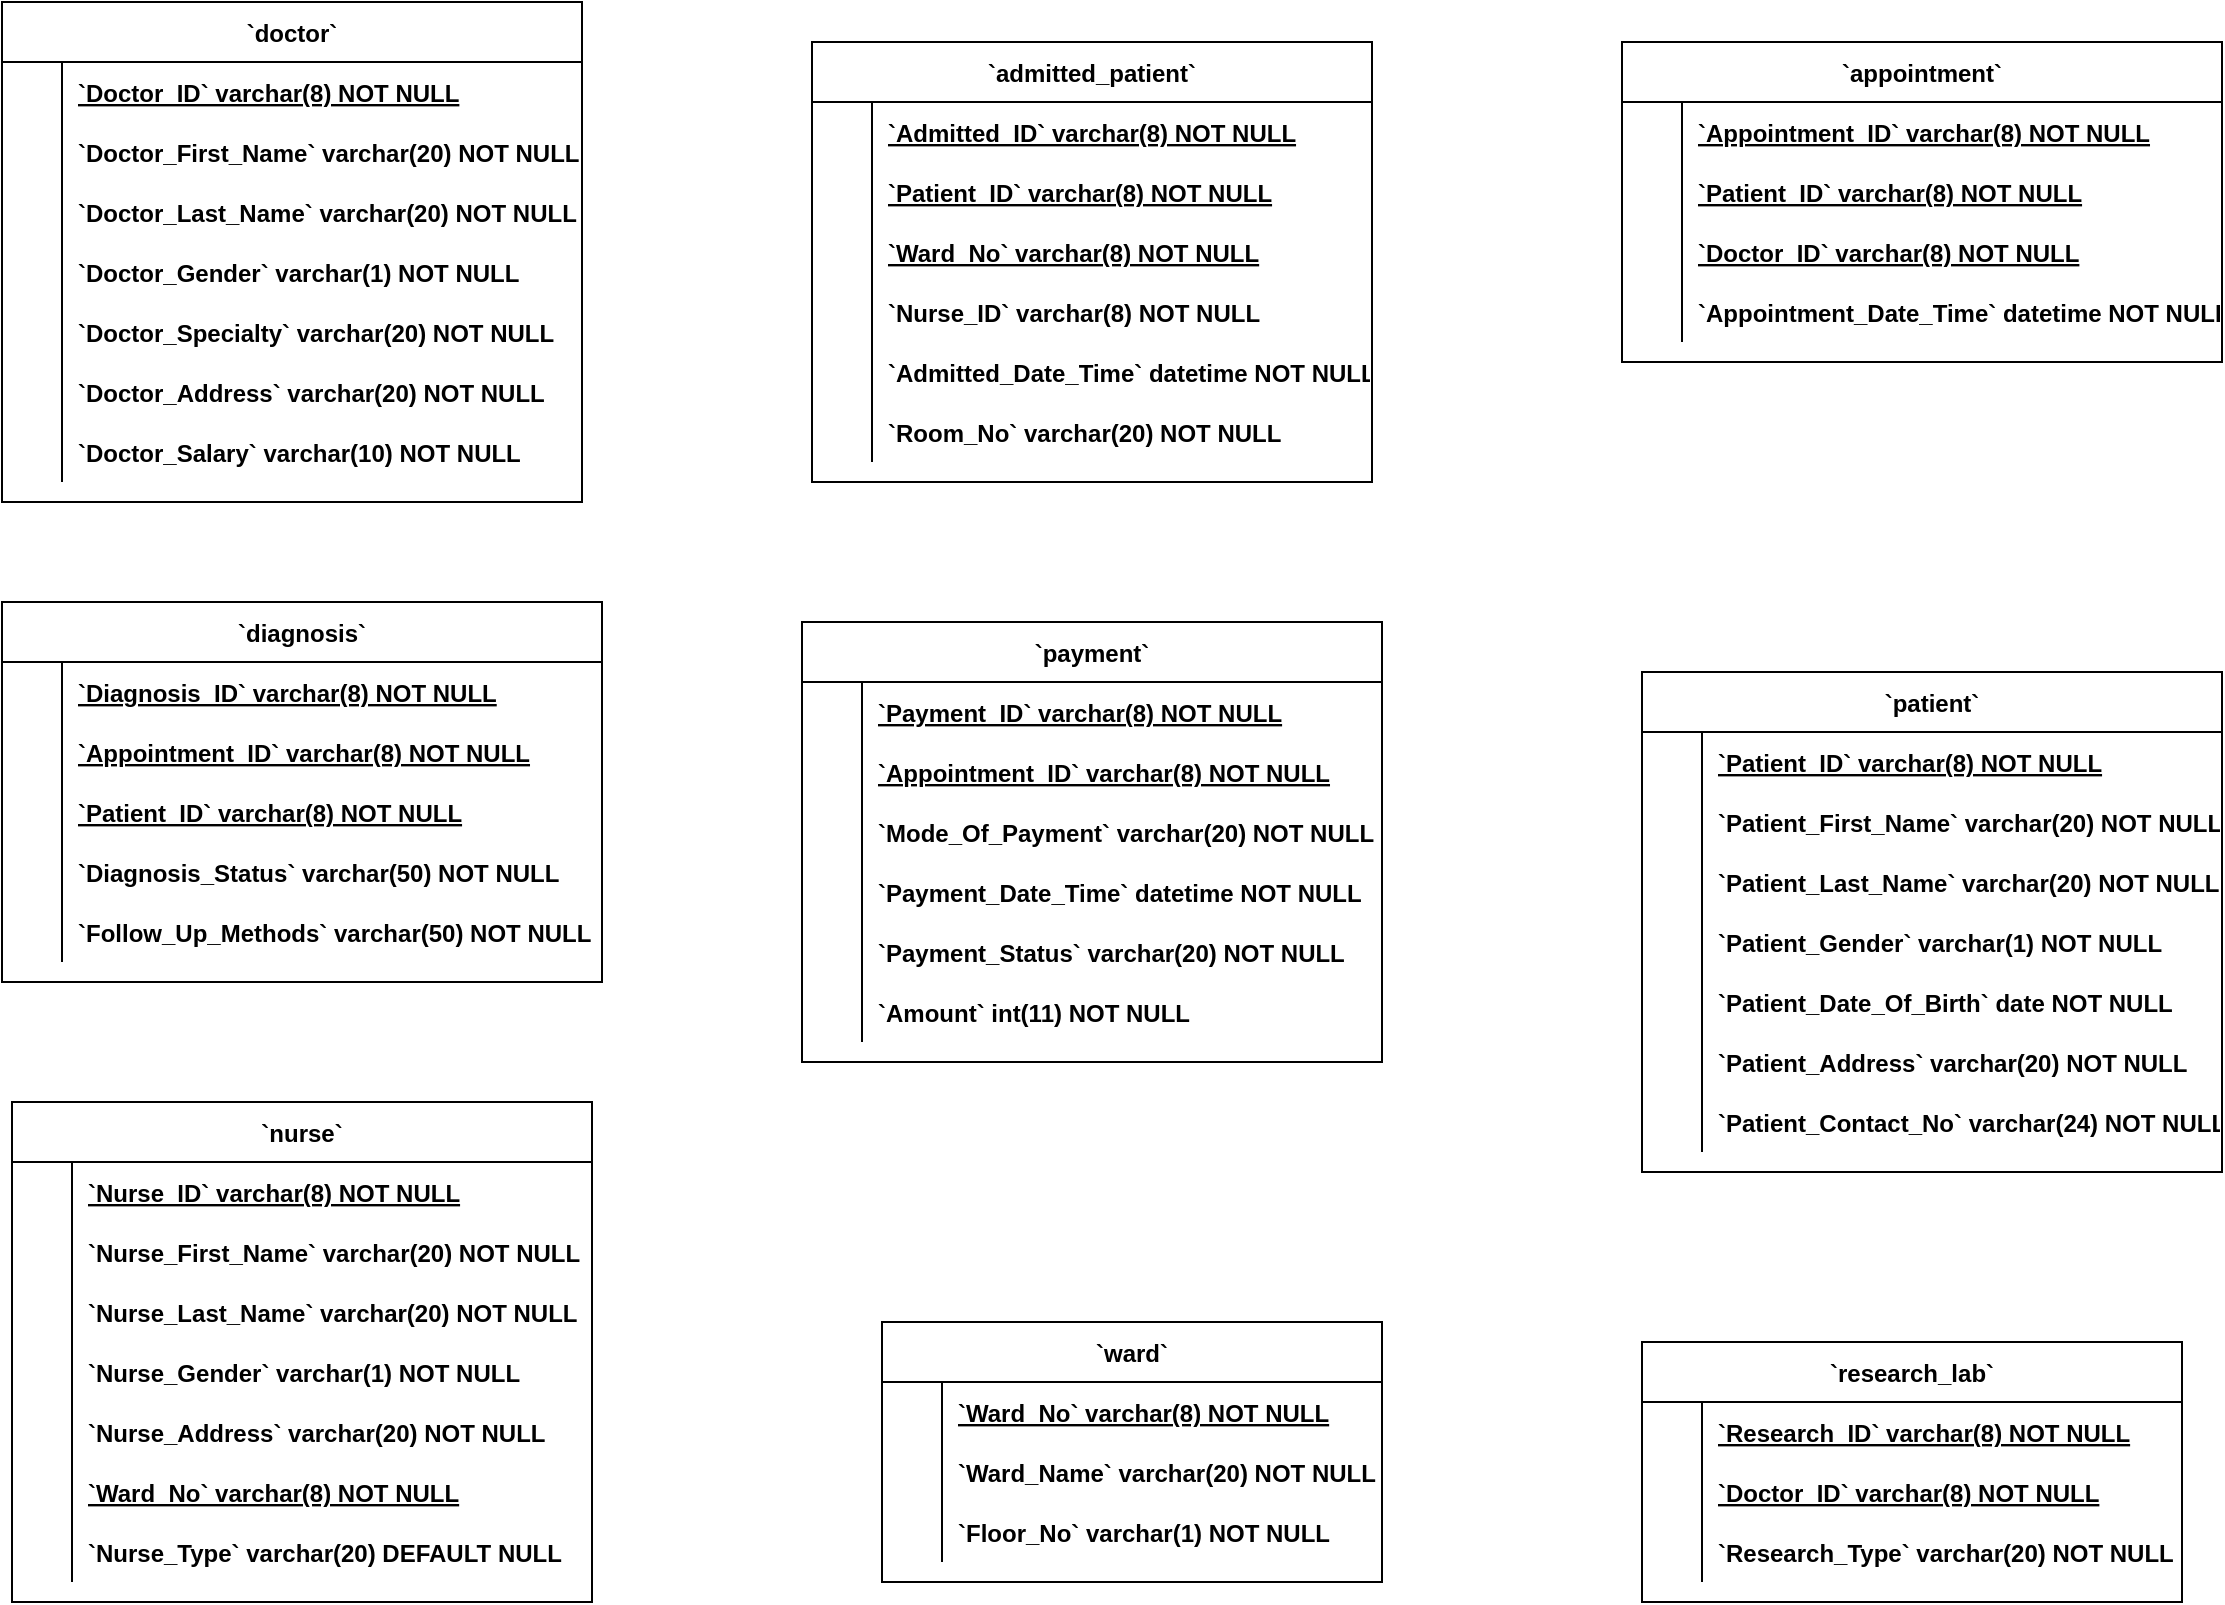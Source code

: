 <mxfile version="14.1.2" type="github">
  <diagram id="w6yrnTNW4kXafo1YS4rZ" name="Page-1">
    <mxGraphModel dx="3122" dy="705" grid="1" gridSize="10" guides="1" tooltips="1" connect="1" arrows="1" fold="1" page="1" pageScale="1" pageWidth="850" pageHeight="1100" math="0" shadow="0">
      <root>
        <mxCell id="0" />
        <mxCell id="1" parent="0" />
        <mxCell id="eoFvYkLOZdFBPjv-xkIN-1" value="`admitted_patient`" style="shape=table;startSize=30;container=1;collapsible=1;childLayout=tableLayout;fixedRows=1;rowLines=0;fontStyle=1;align=center;resizeLast=1;" vertex="1" parent="1">
          <mxGeometry x="-685" y="110" width="280" height="220" as="geometry" />
        </mxCell>
        <mxCell id="eoFvYkLOZdFBPjv-xkIN-2" value="" style="shape=partialRectangle;collapsible=0;dropTarget=0;pointerEvents=0;fillColor=none;points=[[0,0.5],[1,0.5]];portConstraint=eastwest;top=0;left=0;right=0;bottom=0;" vertex="1" parent="eoFvYkLOZdFBPjv-xkIN-1">
          <mxGeometry y="30" width="280" height="30" as="geometry" />
        </mxCell>
        <mxCell id="eoFvYkLOZdFBPjv-xkIN-3" value="" style="shape=partialRectangle;overflow=hidden;connectable=0;fillColor=none;top=0;left=0;bottom=0;right=0;" vertex="1" parent="eoFvYkLOZdFBPjv-xkIN-2">
          <mxGeometry width="30" height="30" as="geometry" />
        </mxCell>
        <mxCell id="eoFvYkLOZdFBPjv-xkIN-4" value="`Admitted_ID` varchar(8) NOT NULL" style="shape=partialRectangle;overflow=hidden;connectable=0;fillColor=none;top=0;left=0;bottom=0;right=0;align=left;spacingLeft=6;fontStyle=5" vertex="1" parent="eoFvYkLOZdFBPjv-xkIN-2">
          <mxGeometry x="30" width="250" height="30" as="geometry" />
        </mxCell>
        <mxCell id="eoFvYkLOZdFBPjv-xkIN-5" value="" style="shape=partialRectangle;collapsible=0;dropTarget=0;pointerEvents=0;fillColor=none;points=[[0,0.5],[1,0.5]];portConstraint=eastwest;top=0;left=0;right=0;bottom=0;fontStyle=1" vertex="1" parent="eoFvYkLOZdFBPjv-xkIN-1">
          <mxGeometry y="60" width="280" height="30" as="geometry" />
        </mxCell>
        <mxCell id="eoFvYkLOZdFBPjv-xkIN-6" value="" style="shape=partialRectangle;overflow=hidden;connectable=0;fillColor=none;top=0;left=0;bottom=0;right=0;fontStyle=1" vertex="1" parent="eoFvYkLOZdFBPjv-xkIN-5">
          <mxGeometry width="30" height="30" as="geometry" />
        </mxCell>
        <mxCell id="eoFvYkLOZdFBPjv-xkIN-7" value="`Patient_ID` varchar(8) NOT NULL" style="shape=partialRectangle;overflow=hidden;connectable=0;fillColor=none;top=0;left=0;bottom=0;right=0;align=left;spacingLeft=6;fontStyle=5" vertex="1" parent="eoFvYkLOZdFBPjv-xkIN-5">
          <mxGeometry x="30" width="250" height="30" as="geometry" />
        </mxCell>
        <mxCell id="eoFvYkLOZdFBPjv-xkIN-8" value="" style="shape=partialRectangle;collapsible=0;dropTarget=0;pointerEvents=0;fillColor=none;points=[[0,0.5],[1,0.5]];portConstraint=eastwest;top=0;left=0;right=0;bottom=0;fontStyle=1" vertex="1" parent="eoFvYkLOZdFBPjv-xkIN-1">
          <mxGeometry y="90" width="280" height="30" as="geometry" />
        </mxCell>
        <mxCell id="eoFvYkLOZdFBPjv-xkIN-9" value="" style="shape=partialRectangle;overflow=hidden;connectable=0;fillColor=none;top=0;left=0;bottom=0;right=0;fontStyle=1" vertex="1" parent="eoFvYkLOZdFBPjv-xkIN-8">
          <mxGeometry width="30" height="30" as="geometry" />
        </mxCell>
        <mxCell id="eoFvYkLOZdFBPjv-xkIN-10" value="`Ward_No` varchar(8) NOT NULL" style="shape=partialRectangle;overflow=hidden;connectable=0;fillColor=none;top=0;left=0;bottom=0;right=0;align=left;spacingLeft=6;fontStyle=5" vertex="1" parent="eoFvYkLOZdFBPjv-xkIN-8">
          <mxGeometry x="30" width="250" height="30" as="geometry" />
        </mxCell>
        <mxCell id="eoFvYkLOZdFBPjv-xkIN-11" value="" style="shape=partialRectangle;collapsible=0;dropTarget=0;pointerEvents=0;fillColor=none;points=[[0,0.5],[1,0.5]];portConstraint=eastwest;top=0;left=0;right=0;bottom=0;fontStyle=1" vertex="1" parent="eoFvYkLOZdFBPjv-xkIN-1">
          <mxGeometry y="120" width="280" height="30" as="geometry" />
        </mxCell>
        <mxCell id="eoFvYkLOZdFBPjv-xkIN-12" value="" style="shape=partialRectangle;overflow=hidden;connectable=0;fillColor=none;top=0;left=0;bottom=0;right=0;fontStyle=1" vertex="1" parent="eoFvYkLOZdFBPjv-xkIN-11">
          <mxGeometry width="30" height="30" as="geometry" />
        </mxCell>
        <mxCell id="eoFvYkLOZdFBPjv-xkIN-13" value="`Nurse_ID` varchar(8) NOT NULL" style="shape=partialRectangle;overflow=hidden;connectable=0;fillColor=none;top=0;left=0;bottom=0;right=0;align=left;spacingLeft=6;fontStyle=1" vertex="1" parent="eoFvYkLOZdFBPjv-xkIN-11">
          <mxGeometry x="30" width="250" height="30" as="geometry" />
        </mxCell>
        <mxCell id="eoFvYkLOZdFBPjv-xkIN-14" value="" style="shape=partialRectangle;collapsible=0;dropTarget=0;pointerEvents=0;fillColor=none;points=[[0,0.5],[1,0.5]];portConstraint=eastwest;top=0;left=0;right=0;bottom=0;fontStyle=1" vertex="1" parent="eoFvYkLOZdFBPjv-xkIN-1">
          <mxGeometry y="150" width="280" height="30" as="geometry" />
        </mxCell>
        <mxCell id="eoFvYkLOZdFBPjv-xkIN-15" value="" style="shape=partialRectangle;overflow=hidden;connectable=0;fillColor=none;top=0;left=0;bottom=0;right=0;fontStyle=1" vertex="1" parent="eoFvYkLOZdFBPjv-xkIN-14">
          <mxGeometry width="30" height="30" as="geometry" />
        </mxCell>
        <mxCell id="eoFvYkLOZdFBPjv-xkIN-16" value="`Admitted_Date_Time` datetime NOT NULL" style="shape=partialRectangle;overflow=hidden;connectable=0;fillColor=none;top=0;left=0;bottom=0;right=0;align=left;spacingLeft=6;fontStyle=1" vertex="1" parent="eoFvYkLOZdFBPjv-xkIN-14">
          <mxGeometry x="30" width="250" height="30" as="geometry" />
        </mxCell>
        <mxCell id="eoFvYkLOZdFBPjv-xkIN-17" value="" style="shape=partialRectangle;collapsible=0;dropTarget=0;pointerEvents=0;fillColor=none;points=[[0,0.5],[1,0.5]];portConstraint=eastwest;top=0;left=0;right=0;bottom=0;fontStyle=1" vertex="1" parent="eoFvYkLOZdFBPjv-xkIN-1">
          <mxGeometry y="180" width="280" height="30" as="geometry" />
        </mxCell>
        <mxCell id="eoFvYkLOZdFBPjv-xkIN-18" value="" style="shape=partialRectangle;overflow=hidden;connectable=0;fillColor=none;top=0;left=0;bottom=0;right=0;fontStyle=1" vertex="1" parent="eoFvYkLOZdFBPjv-xkIN-17">
          <mxGeometry width="30" height="30" as="geometry" />
        </mxCell>
        <mxCell id="eoFvYkLOZdFBPjv-xkIN-19" value="`Room_No` varchar(20) NOT NULL" style="shape=partialRectangle;overflow=hidden;connectable=0;fillColor=none;top=0;left=0;bottom=0;right=0;align=left;spacingLeft=6;fontStyle=1" vertex="1" parent="eoFvYkLOZdFBPjv-xkIN-17">
          <mxGeometry x="30" width="250" height="30" as="geometry" />
        </mxCell>
        <mxCell id="eoFvYkLOZdFBPjv-xkIN-20" value="`appointment`" style="shape=table;startSize=30;container=1;collapsible=1;childLayout=tableLayout;fixedRows=1;rowLines=0;fontStyle=1;align=center;resizeLast=1;" vertex="1" parent="1">
          <mxGeometry x="-280" y="110" width="300" height="160" as="geometry" />
        </mxCell>
        <mxCell id="eoFvYkLOZdFBPjv-xkIN-21" value="" style="shape=partialRectangle;collapsible=0;dropTarget=0;pointerEvents=0;fillColor=none;points=[[0,0.5],[1,0.5]];portConstraint=eastwest;top=0;left=0;right=0;bottom=0;" vertex="1" parent="eoFvYkLOZdFBPjv-xkIN-20">
          <mxGeometry y="30" width="300" height="30" as="geometry" />
        </mxCell>
        <mxCell id="eoFvYkLOZdFBPjv-xkIN-22" value="" style="shape=partialRectangle;overflow=hidden;connectable=0;fillColor=none;top=0;left=0;bottom=0;right=0;" vertex="1" parent="eoFvYkLOZdFBPjv-xkIN-21">
          <mxGeometry width="30" height="30" as="geometry" />
        </mxCell>
        <mxCell id="eoFvYkLOZdFBPjv-xkIN-23" value="`Appointment_ID` varchar(8) NOT NULL" style="shape=partialRectangle;overflow=hidden;connectable=0;fillColor=none;top=0;left=0;bottom=0;right=0;align=left;spacingLeft=6;fontStyle=5;strokeColor=none;strokeWidth=10;" vertex="1" parent="eoFvYkLOZdFBPjv-xkIN-21">
          <mxGeometry x="30" width="270" height="30" as="geometry" />
        </mxCell>
        <mxCell id="eoFvYkLOZdFBPjv-xkIN-24" value="" style="shape=partialRectangle;collapsible=0;dropTarget=0;pointerEvents=0;fillColor=none;points=[[0,0.5],[1,0.5]];portConstraint=eastwest;top=0;left=0;right=0;bottom=0;fontStyle=1" vertex="1" parent="eoFvYkLOZdFBPjv-xkIN-20">
          <mxGeometry y="60" width="300" height="30" as="geometry" />
        </mxCell>
        <mxCell id="eoFvYkLOZdFBPjv-xkIN-25" value="" style="shape=partialRectangle;overflow=hidden;connectable=0;fillColor=none;top=0;left=0;bottom=0;right=0;fontStyle=1" vertex="1" parent="eoFvYkLOZdFBPjv-xkIN-24">
          <mxGeometry width="30" height="30" as="geometry" />
        </mxCell>
        <mxCell id="eoFvYkLOZdFBPjv-xkIN-26" value="`Patient_ID` varchar(8) NOT NULL" style="shape=partialRectangle;overflow=hidden;connectable=0;fillColor=none;top=0;left=0;bottom=0;right=0;align=left;spacingLeft=6;fontStyle=5" vertex="1" parent="eoFvYkLOZdFBPjv-xkIN-24">
          <mxGeometry x="30" width="270" height="30" as="geometry" />
        </mxCell>
        <mxCell id="eoFvYkLOZdFBPjv-xkIN-27" value="" style="shape=partialRectangle;collapsible=0;dropTarget=0;pointerEvents=0;fillColor=none;points=[[0,0.5],[1,0.5]];portConstraint=eastwest;top=0;left=0;right=0;bottom=0;fontStyle=1" vertex="1" parent="eoFvYkLOZdFBPjv-xkIN-20">
          <mxGeometry y="90" width="300" height="30" as="geometry" />
        </mxCell>
        <mxCell id="eoFvYkLOZdFBPjv-xkIN-28" value="" style="shape=partialRectangle;overflow=hidden;connectable=0;fillColor=none;top=0;left=0;bottom=0;right=0;fontStyle=1" vertex="1" parent="eoFvYkLOZdFBPjv-xkIN-27">
          <mxGeometry width="30" height="30" as="geometry" />
        </mxCell>
        <mxCell id="eoFvYkLOZdFBPjv-xkIN-29" value="`Doctor_ID` varchar(8) NOT NULL" style="shape=partialRectangle;overflow=hidden;connectable=0;fillColor=none;top=0;left=0;bottom=0;right=0;align=left;spacingLeft=6;fontStyle=5" vertex="1" parent="eoFvYkLOZdFBPjv-xkIN-27">
          <mxGeometry x="30" width="270" height="30" as="geometry" />
        </mxCell>
        <mxCell id="eoFvYkLOZdFBPjv-xkIN-30" value="" style="shape=partialRectangle;collapsible=0;dropTarget=0;pointerEvents=0;fillColor=none;points=[[0,0.5],[1,0.5]];portConstraint=eastwest;top=0;left=0;right=0;bottom=0;fontStyle=1" vertex="1" parent="eoFvYkLOZdFBPjv-xkIN-20">
          <mxGeometry y="120" width="300" height="30" as="geometry" />
        </mxCell>
        <mxCell id="eoFvYkLOZdFBPjv-xkIN-31" value="" style="shape=partialRectangle;overflow=hidden;connectable=0;fillColor=none;top=0;left=0;bottom=0;right=0;fontStyle=1" vertex="1" parent="eoFvYkLOZdFBPjv-xkIN-30">
          <mxGeometry width="30" height="30" as="geometry" />
        </mxCell>
        <mxCell id="eoFvYkLOZdFBPjv-xkIN-32" value="`Appointment_Date_Time` datetime NOT NULL" style="shape=partialRectangle;overflow=hidden;connectable=0;fillColor=none;top=0;left=0;bottom=0;right=0;align=left;spacingLeft=6;fontStyle=1" vertex="1" parent="eoFvYkLOZdFBPjv-xkIN-30">
          <mxGeometry x="30" width="270" height="30" as="geometry" />
        </mxCell>
        <mxCell id="eoFvYkLOZdFBPjv-xkIN-33" value="`diagnosis`" style="shape=table;startSize=30;container=1;collapsible=1;childLayout=tableLayout;fixedRows=1;rowLines=0;fontStyle=1;align=center;resizeLast=1;" vertex="1" parent="1">
          <mxGeometry x="-1090" y="390" width="300" height="190" as="geometry" />
        </mxCell>
        <mxCell id="eoFvYkLOZdFBPjv-xkIN-34" value="" style="shape=partialRectangle;collapsible=0;dropTarget=0;pointerEvents=0;fillColor=none;points=[[0,0.5],[1,0.5]];portConstraint=eastwest;top=0;left=0;right=0;bottom=0;fontStyle=1" vertex="1" parent="eoFvYkLOZdFBPjv-xkIN-33">
          <mxGeometry y="30" width="300" height="30" as="geometry" />
        </mxCell>
        <mxCell id="eoFvYkLOZdFBPjv-xkIN-35" value="" style="shape=partialRectangle;overflow=hidden;connectable=0;fillColor=none;top=0;left=0;bottom=0;right=0;fontStyle=1" vertex="1" parent="eoFvYkLOZdFBPjv-xkIN-34">
          <mxGeometry width="30" height="30" as="geometry" />
        </mxCell>
        <mxCell id="eoFvYkLOZdFBPjv-xkIN-36" value="`Diagnosis_ID` varchar(8) NOT NULL" style="shape=partialRectangle;overflow=hidden;connectable=0;fillColor=none;top=0;left=0;bottom=0;right=0;align=left;spacingLeft=6;fontStyle=5" vertex="1" parent="eoFvYkLOZdFBPjv-xkIN-34">
          <mxGeometry x="30" width="270" height="30" as="geometry" />
        </mxCell>
        <mxCell id="eoFvYkLOZdFBPjv-xkIN-37" value="" style="shape=partialRectangle;collapsible=0;dropTarget=0;pointerEvents=0;fillColor=none;points=[[0,0.5],[1,0.5]];portConstraint=eastwest;top=0;left=0;right=0;bottom=0;fontStyle=1" vertex="1" parent="eoFvYkLOZdFBPjv-xkIN-33">
          <mxGeometry y="60" width="300" height="30" as="geometry" />
        </mxCell>
        <mxCell id="eoFvYkLOZdFBPjv-xkIN-38" value="" style="shape=partialRectangle;overflow=hidden;connectable=0;fillColor=none;top=0;left=0;bottom=0;right=0;fontStyle=1" vertex="1" parent="eoFvYkLOZdFBPjv-xkIN-37">
          <mxGeometry width="30" height="30" as="geometry" />
        </mxCell>
        <mxCell id="eoFvYkLOZdFBPjv-xkIN-39" value="`Appointment_ID` varchar(8) NOT NULL" style="shape=partialRectangle;overflow=hidden;connectable=0;fillColor=none;top=0;left=0;bottom=0;right=0;align=left;spacingLeft=6;fontStyle=5" vertex="1" parent="eoFvYkLOZdFBPjv-xkIN-37">
          <mxGeometry x="30" width="270" height="30" as="geometry" />
        </mxCell>
        <mxCell id="eoFvYkLOZdFBPjv-xkIN-40" value="" style="shape=partialRectangle;collapsible=0;dropTarget=0;pointerEvents=0;fillColor=none;points=[[0,0.5],[1,0.5]];portConstraint=eastwest;top=0;left=0;right=0;bottom=0;fontStyle=1" vertex="1" parent="eoFvYkLOZdFBPjv-xkIN-33">
          <mxGeometry y="90" width="300" height="30" as="geometry" />
        </mxCell>
        <mxCell id="eoFvYkLOZdFBPjv-xkIN-41" value="" style="shape=partialRectangle;overflow=hidden;connectable=0;fillColor=none;top=0;left=0;bottom=0;right=0;fontStyle=1" vertex="1" parent="eoFvYkLOZdFBPjv-xkIN-40">
          <mxGeometry width="30" height="30" as="geometry" />
        </mxCell>
        <mxCell id="eoFvYkLOZdFBPjv-xkIN-42" value="`Patient_ID` varchar(8) NOT NULL" style="shape=partialRectangle;overflow=hidden;connectable=0;fillColor=none;top=0;left=0;bottom=0;right=0;align=left;spacingLeft=6;fontStyle=5" vertex="1" parent="eoFvYkLOZdFBPjv-xkIN-40">
          <mxGeometry x="30" width="270" height="30" as="geometry" />
        </mxCell>
        <mxCell id="eoFvYkLOZdFBPjv-xkIN-43" value="" style="shape=partialRectangle;collapsible=0;dropTarget=0;pointerEvents=0;fillColor=none;points=[[0,0.5],[1,0.5]];portConstraint=eastwest;top=0;left=0;right=0;bottom=0;fontStyle=1" vertex="1" parent="eoFvYkLOZdFBPjv-xkIN-33">
          <mxGeometry y="120" width="300" height="30" as="geometry" />
        </mxCell>
        <mxCell id="eoFvYkLOZdFBPjv-xkIN-44" value="" style="shape=partialRectangle;overflow=hidden;connectable=0;fillColor=none;top=0;left=0;bottom=0;right=0;fontStyle=1" vertex="1" parent="eoFvYkLOZdFBPjv-xkIN-43">
          <mxGeometry width="30" height="30" as="geometry" />
        </mxCell>
        <mxCell id="eoFvYkLOZdFBPjv-xkIN-45" value="`Diagnosis_Status` varchar(50) NOT NULL" style="shape=partialRectangle;overflow=hidden;connectable=0;fillColor=none;top=0;left=0;bottom=0;right=0;align=left;spacingLeft=6;fontStyle=1" vertex="1" parent="eoFvYkLOZdFBPjv-xkIN-43">
          <mxGeometry x="30" width="270" height="30" as="geometry" />
        </mxCell>
        <mxCell id="eoFvYkLOZdFBPjv-xkIN-46" value="" style="shape=partialRectangle;collapsible=0;dropTarget=0;pointerEvents=0;fillColor=none;points=[[0,0.5],[1,0.5]];portConstraint=eastwest;top=0;left=0;right=0;bottom=0;fontStyle=1" vertex="1" parent="eoFvYkLOZdFBPjv-xkIN-33">
          <mxGeometry y="150" width="300" height="30" as="geometry" />
        </mxCell>
        <mxCell id="eoFvYkLOZdFBPjv-xkIN-47" value="" style="shape=partialRectangle;overflow=hidden;connectable=0;fillColor=none;top=0;left=0;bottom=0;right=0;fontStyle=1" vertex="1" parent="eoFvYkLOZdFBPjv-xkIN-46">
          <mxGeometry width="30" height="30" as="geometry" />
        </mxCell>
        <mxCell id="eoFvYkLOZdFBPjv-xkIN-48" value="`Follow_Up_Methods` varchar(50) NOT NULL" style="shape=partialRectangle;overflow=hidden;connectable=0;fillColor=none;top=0;left=0;bottom=0;right=0;align=left;spacingLeft=6;fontStyle=1" vertex="1" parent="eoFvYkLOZdFBPjv-xkIN-46">
          <mxGeometry x="30" width="270" height="30" as="geometry" />
        </mxCell>
        <mxCell id="eoFvYkLOZdFBPjv-xkIN-49" value="`doctor`" style="shape=table;startSize=30;container=1;collapsible=1;childLayout=tableLayout;fixedRows=1;rowLines=0;fontStyle=1;align=center;resizeLast=1;" vertex="1" parent="1">
          <mxGeometry x="-1090" y="90" width="290" height="250" as="geometry" />
        </mxCell>
        <mxCell id="eoFvYkLOZdFBPjv-xkIN-50" value="" style="shape=partialRectangle;collapsible=0;dropTarget=0;pointerEvents=0;fillColor=none;points=[[0,0.5],[1,0.5]];portConstraint=eastwest;top=0;left=0;right=0;bottom=0;" vertex="1" parent="eoFvYkLOZdFBPjv-xkIN-49">
          <mxGeometry y="30" width="290" height="30" as="geometry" />
        </mxCell>
        <mxCell id="eoFvYkLOZdFBPjv-xkIN-51" value="" style="shape=partialRectangle;overflow=hidden;connectable=0;fillColor=none;top=0;left=0;bottom=0;right=0;" vertex="1" parent="eoFvYkLOZdFBPjv-xkIN-50">
          <mxGeometry width="30" height="30" as="geometry" />
        </mxCell>
        <mxCell id="eoFvYkLOZdFBPjv-xkIN-52" value="`Doctor_ID` varchar(8) NOT NULL" style="shape=partialRectangle;overflow=hidden;connectable=0;fillColor=none;top=0;left=0;bottom=0;right=0;align=left;spacingLeft=6;fontStyle=5" vertex="1" parent="eoFvYkLOZdFBPjv-xkIN-50">
          <mxGeometry x="30" width="260" height="30" as="geometry" />
        </mxCell>
        <mxCell id="eoFvYkLOZdFBPjv-xkIN-53" value="" style="shape=partialRectangle;collapsible=0;dropTarget=0;pointerEvents=0;fillColor=none;points=[[0,0.5],[1,0.5]];portConstraint=eastwest;top=0;left=0;right=0;bottom=0;fontStyle=1" vertex="1" parent="eoFvYkLOZdFBPjv-xkIN-49">
          <mxGeometry y="60" width="290" height="30" as="geometry" />
        </mxCell>
        <mxCell id="eoFvYkLOZdFBPjv-xkIN-54" value="" style="shape=partialRectangle;overflow=hidden;connectable=0;fillColor=none;top=0;left=0;bottom=0;right=0;fontStyle=1" vertex="1" parent="eoFvYkLOZdFBPjv-xkIN-53">
          <mxGeometry width="30" height="30" as="geometry" />
        </mxCell>
        <mxCell id="eoFvYkLOZdFBPjv-xkIN-55" value="`Doctor_First_Name` varchar(20) NOT NULL" style="shape=partialRectangle;overflow=hidden;connectable=0;fillColor=none;top=0;left=0;bottom=0;right=0;align=left;spacingLeft=6;fontStyle=1" vertex="1" parent="eoFvYkLOZdFBPjv-xkIN-53">
          <mxGeometry x="30" width="260" height="30" as="geometry" />
        </mxCell>
        <mxCell id="eoFvYkLOZdFBPjv-xkIN-56" value="" style="shape=partialRectangle;collapsible=0;dropTarget=0;pointerEvents=0;fillColor=none;points=[[0,0.5],[1,0.5]];portConstraint=eastwest;top=0;left=0;right=0;bottom=0;fontStyle=1" vertex="1" parent="eoFvYkLOZdFBPjv-xkIN-49">
          <mxGeometry y="90" width="290" height="30" as="geometry" />
        </mxCell>
        <mxCell id="eoFvYkLOZdFBPjv-xkIN-57" value="" style="shape=partialRectangle;overflow=hidden;connectable=0;fillColor=none;top=0;left=0;bottom=0;right=0;fontStyle=1" vertex="1" parent="eoFvYkLOZdFBPjv-xkIN-56">
          <mxGeometry width="30" height="30" as="geometry" />
        </mxCell>
        <mxCell id="eoFvYkLOZdFBPjv-xkIN-58" value="`Doctor_Last_Name` varchar(20) NOT NULL" style="shape=partialRectangle;overflow=hidden;connectable=0;fillColor=none;top=0;left=0;bottom=0;right=0;align=left;spacingLeft=6;fontStyle=1" vertex="1" parent="eoFvYkLOZdFBPjv-xkIN-56">
          <mxGeometry x="30" width="260" height="30" as="geometry" />
        </mxCell>
        <mxCell id="eoFvYkLOZdFBPjv-xkIN-59" value="" style="shape=partialRectangle;collapsible=0;dropTarget=0;pointerEvents=0;fillColor=none;points=[[0,0.5],[1,0.5]];portConstraint=eastwest;top=0;left=0;right=0;bottom=0;fontStyle=1" vertex="1" parent="eoFvYkLOZdFBPjv-xkIN-49">
          <mxGeometry y="120" width="290" height="30" as="geometry" />
        </mxCell>
        <mxCell id="eoFvYkLOZdFBPjv-xkIN-60" value="" style="shape=partialRectangle;overflow=hidden;connectable=0;fillColor=none;top=0;left=0;bottom=0;right=0;fontStyle=1" vertex="1" parent="eoFvYkLOZdFBPjv-xkIN-59">
          <mxGeometry width="30" height="30" as="geometry" />
        </mxCell>
        <mxCell id="eoFvYkLOZdFBPjv-xkIN-61" value="`Doctor_Gender` varchar(1) NOT NULL" style="shape=partialRectangle;overflow=hidden;connectable=0;fillColor=none;top=0;left=0;bottom=0;right=0;align=left;spacingLeft=6;fontStyle=1" vertex="1" parent="eoFvYkLOZdFBPjv-xkIN-59">
          <mxGeometry x="30" width="260" height="30" as="geometry" />
        </mxCell>
        <mxCell id="eoFvYkLOZdFBPjv-xkIN-62" value="" style="shape=partialRectangle;collapsible=0;dropTarget=0;pointerEvents=0;fillColor=none;points=[[0,0.5],[1,0.5]];portConstraint=eastwest;top=0;left=0;right=0;bottom=0;fontStyle=1" vertex="1" parent="eoFvYkLOZdFBPjv-xkIN-49">
          <mxGeometry y="150" width="290" height="30" as="geometry" />
        </mxCell>
        <mxCell id="eoFvYkLOZdFBPjv-xkIN-63" value="" style="shape=partialRectangle;overflow=hidden;connectable=0;fillColor=none;top=0;left=0;bottom=0;right=0;fontStyle=1" vertex="1" parent="eoFvYkLOZdFBPjv-xkIN-62">
          <mxGeometry width="30" height="30" as="geometry" />
        </mxCell>
        <mxCell id="eoFvYkLOZdFBPjv-xkIN-64" value="`Doctor_Specialty` varchar(20) NOT NULL" style="shape=partialRectangle;overflow=hidden;connectable=0;fillColor=none;top=0;left=0;bottom=0;right=0;align=left;spacingLeft=6;fontStyle=1" vertex="1" parent="eoFvYkLOZdFBPjv-xkIN-62">
          <mxGeometry x="30" width="260" height="30" as="geometry" />
        </mxCell>
        <mxCell id="eoFvYkLOZdFBPjv-xkIN-65" value="" style="shape=partialRectangle;collapsible=0;dropTarget=0;pointerEvents=0;fillColor=none;points=[[0,0.5],[1,0.5]];portConstraint=eastwest;top=0;left=0;right=0;bottom=0;fontStyle=1" vertex="1" parent="eoFvYkLOZdFBPjv-xkIN-49">
          <mxGeometry y="180" width="290" height="30" as="geometry" />
        </mxCell>
        <mxCell id="eoFvYkLOZdFBPjv-xkIN-66" value="" style="shape=partialRectangle;overflow=hidden;connectable=0;fillColor=none;top=0;left=0;bottom=0;right=0;fontStyle=1" vertex="1" parent="eoFvYkLOZdFBPjv-xkIN-65">
          <mxGeometry width="30" height="30" as="geometry" />
        </mxCell>
        <mxCell id="eoFvYkLOZdFBPjv-xkIN-67" value="`Doctor_Address` varchar(20) NOT NULL" style="shape=partialRectangle;overflow=hidden;connectable=0;fillColor=none;top=0;left=0;bottom=0;right=0;align=left;spacingLeft=6;fontStyle=1" vertex="1" parent="eoFvYkLOZdFBPjv-xkIN-65">
          <mxGeometry x="30" width="260" height="30" as="geometry" />
        </mxCell>
        <mxCell id="eoFvYkLOZdFBPjv-xkIN-68" value="" style="shape=partialRectangle;collapsible=0;dropTarget=0;pointerEvents=0;fillColor=none;points=[[0,0.5],[1,0.5]];portConstraint=eastwest;top=0;left=0;right=0;bottom=0;fontStyle=1" vertex="1" parent="eoFvYkLOZdFBPjv-xkIN-49">
          <mxGeometry y="210" width="290" height="30" as="geometry" />
        </mxCell>
        <mxCell id="eoFvYkLOZdFBPjv-xkIN-69" value="" style="shape=partialRectangle;overflow=hidden;connectable=0;fillColor=none;top=0;left=0;bottom=0;right=0;fontStyle=1" vertex="1" parent="eoFvYkLOZdFBPjv-xkIN-68">
          <mxGeometry width="30" height="30" as="geometry" />
        </mxCell>
        <mxCell id="eoFvYkLOZdFBPjv-xkIN-70" value="`Doctor_Salary` varchar(10) NOT NULL" style="shape=partialRectangle;overflow=hidden;connectable=0;fillColor=none;top=0;left=0;bottom=0;right=0;align=left;spacingLeft=6;fontStyle=1" vertex="1" parent="eoFvYkLOZdFBPjv-xkIN-68">
          <mxGeometry x="30" width="260" height="30" as="geometry" />
        </mxCell>
        <mxCell id="eoFvYkLOZdFBPjv-xkIN-71" value="`nurse`" style="shape=table;startSize=30;container=1;collapsible=1;childLayout=tableLayout;fixedRows=1;rowLines=0;fontStyle=1;align=center;resizeLast=1;" vertex="1" parent="1">
          <mxGeometry x="-1085" y="640" width="290" height="250" as="geometry" />
        </mxCell>
        <mxCell id="eoFvYkLOZdFBPjv-xkIN-72" value="" style="shape=partialRectangle;collapsible=0;dropTarget=0;pointerEvents=0;fillColor=none;points=[[0,0.5],[1,0.5]];portConstraint=eastwest;top=0;left=0;right=0;bottom=0;fontStyle=1" vertex="1" parent="eoFvYkLOZdFBPjv-xkIN-71">
          <mxGeometry y="30" width="290" height="30" as="geometry" />
        </mxCell>
        <mxCell id="eoFvYkLOZdFBPjv-xkIN-73" value="" style="shape=partialRectangle;overflow=hidden;connectable=0;fillColor=none;top=0;left=0;bottom=0;right=0;fontStyle=1" vertex="1" parent="eoFvYkLOZdFBPjv-xkIN-72">
          <mxGeometry width="30" height="30" as="geometry" />
        </mxCell>
        <mxCell id="eoFvYkLOZdFBPjv-xkIN-74" value="`Nurse_ID` varchar(8) NOT NULL" style="shape=partialRectangle;overflow=hidden;connectable=0;fillColor=none;top=0;left=0;bottom=0;right=0;align=left;spacingLeft=6;fontStyle=5" vertex="1" parent="eoFvYkLOZdFBPjv-xkIN-72">
          <mxGeometry x="30" width="260" height="30" as="geometry" />
        </mxCell>
        <mxCell id="eoFvYkLOZdFBPjv-xkIN-75" value="" style="shape=partialRectangle;collapsible=0;dropTarget=0;pointerEvents=0;fillColor=none;points=[[0,0.5],[1,0.5]];portConstraint=eastwest;top=0;left=0;right=0;bottom=0;fontStyle=1" vertex="1" parent="eoFvYkLOZdFBPjv-xkIN-71">
          <mxGeometry y="60" width="290" height="30" as="geometry" />
        </mxCell>
        <mxCell id="eoFvYkLOZdFBPjv-xkIN-76" value="" style="shape=partialRectangle;overflow=hidden;connectable=0;fillColor=none;top=0;left=0;bottom=0;right=0;fontStyle=1" vertex="1" parent="eoFvYkLOZdFBPjv-xkIN-75">
          <mxGeometry width="30" height="30" as="geometry" />
        </mxCell>
        <mxCell id="eoFvYkLOZdFBPjv-xkIN-77" value="`Nurse_First_Name` varchar(20) NOT NULL" style="shape=partialRectangle;overflow=hidden;connectable=0;fillColor=none;top=0;left=0;bottom=0;right=0;align=left;spacingLeft=6;fontStyle=1" vertex="1" parent="eoFvYkLOZdFBPjv-xkIN-75">
          <mxGeometry x="30" width="260" height="30" as="geometry" />
        </mxCell>
        <mxCell id="eoFvYkLOZdFBPjv-xkIN-78" value="" style="shape=partialRectangle;collapsible=0;dropTarget=0;pointerEvents=0;fillColor=none;points=[[0,0.5],[1,0.5]];portConstraint=eastwest;top=0;left=0;right=0;bottom=0;fontStyle=1" vertex="1" parent="eoFvYkLOZdFBPjv-xkIN-71">
          <mxGeometry y="90" width="290" height="30" as="geometry" />
        </mxCell>
        <mxCell id="eoFvYkLOZdFBPjv-xkIN-79" value="" style="shape=partialRectangle;overflow=hidden;connectable=0;fillColor=none;top=0;left=0;bottom=0;right=0;fontStyle=1" vertex="1" parent="eoFvYkLOZdFBPjv-xkIN-78">
          <mxGeometry width="30" height="30" as="geometry" />
        </mxCell>
        <mxCell id="eoFvYkLOZdFBPjv-xkIN-80" value="`Nurse_Last_Name` varchar(20) NOT NULL" style="shape=partialRectangle;overflow=hidden;connectable=0;fillColor=none;top=0;left=0;bottom=0;right=0;align=left;spacingLeft=6;fontStyle=1" vertex="1" parent="eoFvYkLOZdFBPjv-xkIN-78">
          <mxGeometry x="30" width="260" height="30" as="geometry" />
        </mxCell>
        <mxCell id="eoFvYkLOZdFBPjv-xkIN-81" value="" style="shape=partialRectangle;collapsible=0;dropTarget=0;pointerEvents=0;fillColor=none;points=[[0,0.5],[1,0.5]];portConstraint=eastwest;top=0;left=0;right=0;bottom=0;fontStyle=1" vertex="1" parent="eoFvYkLOZdFBPjv-xkIN-71">
          <mxGeometry y="120" width="290" height="30" as="geometry" />
        </mxCell>
        <mxCell id="eoFvYkLOZdFBPjv-xkIN-82" value="" style="shape=partialRectangle;overflow=hidden;connectable=0;fillColor=none;top=0;left=0;bottom=0;right=0;fontStyle=1" vertex="1" parent="eoFvYkLOZdFBPjv-xkIN-81">
          <mxGeometry width="30" height="30" as="geometry" />
        </mxCell>
        <mxCell id="eoFvYkLOZdFBPjv-xkIN-83" value="`Nurse_Gender` varchar(1) NOT NULL" style="shape=partialRectangle;overflow=hidden;connectable=0;fillColor=none;top=0;left=0;bottom=0;right=0;align=left;spacingLeft=6;fontStyle=1" vertex="1" parent="eoFvYkLOZdFBPjv-xkIN-81">
          <mxGeometry x="30" width="260" height="30" as="geometry" />
        </mxCell>
        <mxCell id="eoFvYkLOZdFBPjv-xkIN-84" value="" style="shape=partialRectangle;collapsible=0;dropTarget=0;pointerEvents=0;fillColor=none;points=[[0,0.5],[1,0.5]];portConstraint=eastwest;top=0;left=0;right=0;bottom=0;fontStyle=1" vertex="1" parent="eoFvYkLOZdFBPjv-xkIN-71">
          <mxGeometry y="150" width="290" height="30" as="geometry" />
        </mxCell>
        <mxCell id="eoFvYkLOZdFBPjv-xkIN-85" value="" style="shape=partialRectangle;overflow=hidden;connectable=0;fillColor=none;top=0;left=0;bottom=0;right=0;fontStyle=1" vertex="1" parent="eoFvYkLOZdFBPjv-xkIN-84">
          <mxGeometry width="30" height="30" as="geometry" />
        </mxCell>
        <mxCell id="eoFvYkLOZdFBPjv-xkIN-86" value="`Nurse_Address` varchar(20) NOT NULL" style="shape=partialRectangle;overflow=hidden;connectable=0;fillColor=none;top=0;left=0;bottom=0;right=0;align=left;spacingLeft=6;fontStyle=1" vertex="1" parent="eoFvYkLOZdFBPjv-xkIN-84">
          <mxGeometry x="30" width="260" height="30" as="geometry" />
        </mxCell>
        <mxCell id="eoFvYkLOZdFBPjv-xkIN-87" value="" style="shape=partialRectangle;collapsible=0;dropTarget=0;pointerEvents=0;fillColor=none;points=[[0,0.5],[1,0.5]];portConstraint=eastwest;top=0;left=0;right=0;bottom=0;fontStyle=1" vertex="1" parent="eoFvYkLOZdFBPjv-xkIN-71">
          <mxGeometry y="180" width="290" height="30" as="geometry" />
        </mxCell>
        <mxCell id="eoFvYkLOZdFBPjv-xkIN-88" value="" style="shape=partialRectangle;overflow=hidden;connectable=0;fillColor=none;top=0;left=0;bottom=0;right=0;fontStyle=1" vertex="1" parent="eoFvYkLOZdFBPjv-xkIN-87">
          <mxGeometry width="30" height="30" as="geometry" />
        </mxCell>
        <mxCell id="eoFvYkLOZdFBPjv-xkIN-89" value="`Ward_No` varchar(8) NOT NULL" style="shape=partialRectangle;overflow=hidden;connectable=0;fillColor=none;top=0;left=0;bottom=0;right=0;align=left;spacingLeft=6;fontStyle=5" vertex="1" parent="eoFvYkLOZdFBPjv-xkIN-87">
          <mxGeometry x="30" width="260" height="30" as="geometry" />
        </mxCell>
        <mxCell id="eoFvYkLOZdFBPjv-xkIN-90" value="" style="shape=partialRectangle;collapsible=0;dropTarget=0;pointerEvents=0;fillColor=none;points=[[0,0.5],[1,0.5]];portConstraint=eastwest;top=0;left=0;right=0;bottom=0;fontStyle=1" vertex="1" parent="eoFvYkLOZdFBPjv-xkIN-71">
          <mxGeometry y="210" width="290" height="30" as="geometry" />
        </mxCell>
        <mxCell id="eoFvYkLOZdFBPjv-xkIN-91" value="" style="shape=partialRectangle;overflow=hidden;connectable=0;fillColor=none;top=0;left=0;bottom=0;right=0;fontStyle=1" vertex="1" parent="eoFvYkLOZdFBPjv-xkIN-90">
          <mxGeometry width="30" height="30" as="geometry" />
        </mxCell>
        <mxCell id="eoFvYkLOZdFBPjv-xkIN-92" value="`Nurse_Type` varchar(20) DEFAULT NULL" style="shape=partialRectangle;overflow=hidden;connectable=0;fillColor=none;top=0;left=0;bottom=0;right=0;align=left;spacingLeft=6;fontStyle=1" vertex="1" parent="eoFvYkLOZdFBPjv-xkIN-90">
          <mxGeometry x="30" width="260" height="30" as="geometry" />
        </mxCell>
        <mxCell id="eoFvYkLOZdFBPjv-xkIN-93" value="`patient`" style="shape=table;startSize=30;container=1;collapsible=1;childLayout=tableLayout;fixedRows=1;rowLines=0;fontStyle=1;align=center;resizeLast=1;" vertex="1" parent="1">
          <mxGeometry x="-270" y="425" width="290" height="250" as="geometry" />
        </mxCell>
        <mxCell id="eoFvYkLOZdFBPjv-xkIN-94" value="" style="shape=partialRectangle;collapsible=0;dropTarget=0;pointerEvents=0;fillColor=none;points=[[0,0.5],[1,0.5]];portConstraint=eastwest;top=0;left=0;right=0;bottom=0;" vertex="1" parent="eoFvYkLOZdFBPjv-xkIN-93">
          <mxGeometry y="30" width="290" height="30" as="geometry" />
        </mxCell>
        <mxCell id="eoFvYkLOZdFBPjv-xkIN-95" value="" style="shape=partialRectangle;overflow=hidden;connectable=0;fillColor=none;top=0;left=0;bottom=0;right=0;fontStyle=1" vertex="1" parent="eoFvYkLOZdFBPjv-xkIN-94">
          <mxGeometry width="30" height="30" as="geometry" />
        </mxCell>
        <mxCell id="eoFvYkLOZdFBPjv-xkIN-96" value="`Patient_ID` varchar(8) NOT NULL" style="shape=partialRectangle;overflow=hidden;connectable=0;fillColor=none;top=0;left=0;bottom=0;right=0;align=left;spacingLeft=6;fontStyle=5" vertex="1" parent="eoFvYkLOZdFBPjv-xkIN-94">
          <mxGeometry x="30" width="260" height="30" as="geometry" />
        </mxCell>
        <mxCell id="eoFvYkLOZdFBPjv-xkIN-97" value="" style="shape=partialRectangle;collapsible=0;dropTarget=0;pointerEvents=0;fillColor=none;points=[[0,0.5],[1,0.5]];portConstraint=eastwest;top=0;left=0;right=0;bottom=0;fontStyle=1" vertex="1" parent="eoFvYkLOZdFBPjv-xkIN-93">
          <mxGeometry y="60" width="290" height="30" as="geometry" />
        </mxCell>
        <mxCell id="eoFvYkLOZdFBPjv-xkIN-98" value="" style="shape=partialRectangle;overflow=hidden;connectable=0;fillColor=none;top=0;left=0;bottom=0;right=0;fontStyle=1" vertex="1" parent="eoFvYkLOZdFBPjv-xkIN-97">
          <mxGeometry width="30" height="30" as="geometry" />
        </mxCell>
        <mxCell id="eoFvYkLOZdFBPjv-xkIN-99" value="`Patient_First_Name` varchar(20) NOT NULL" style="shape=partialRectangle;overflow=hidden;connectable=0;fillColor=none;top=0;left=0;bottom=0;right=0;align=left;spacingLeft=6;fontStyle=1" vertex="1" parent="eoFvYkLOZdFBPjv-xkIN-97">
          <mxGeometry x="30" width="260" height="30" as="geometry" />
        </mxCell>
        <mxCell id="eoFvYkLOZdFBPjv-xkIN-100" value="" style="shape=partialRectangle;collapsible=0;dropTarget=0;pointerEvents=0;fillColor=none;points=[[0,0.5],[1,0.5]];portConstraint=eastwest;top=0;left=0;right=0;bottom=0;fontStyle=1" vertex="1" parent="eoFvYkLOZdFBPjv-xkIN-93">
          <mxGeometry y="90" width="290" height="30" as="geometry" />
        </mxCell>
        <mxCell id="eoFvYkLOZdFBPjv-xkIN-101" value="" style="shape=partialRectangle;overflow=hidden;connectable=0;fillColor=none;top=0;left=0;bottom=0;right=0;fontStyle=1" vertex="1" parent="eoFvYkLOZdFBPjv-xkIN-100">
          <mxGeometry width="30" height="30" as="geometry" />
        </mxCell>
        <mxCell id="eoFvYkLOZdFBPjv-xkIN-102" value="`Patient_Last_Name` varchar(20) NOT NULL" style="shape=partialRectangle;overflow=hidden;connectable=0;fillColor=none;top=0;left=0;bottom=0;right=0;align=left;spacingLeft=6;fontStyle=1" vertex="1" parent="eoFvYkLOZdFBPjv-xkIN-100">
          <mxGeometry x="30" width="260" height="30" as="geometry" />
        </mxCell>
        <mxCell id="eoFvYkLOZdFBPjv-xkIN-103" value="" style="shape=partialRectangle;collapsible=0;dropTarget=0;pointerEvents=0;fillColor=none;points=[[0,0.5],[1,0.5]];portConstraint=eastwest;top=0;left=0;right=0;bottom=0;fontStyle=1" vertex="1" parent="eoFvYkLOZdFBPjv-xkIN-93">
          <mxGeometry y="120" width="290" height="30" as="geometry" />
        </mxCell>
        <mxCell id="eoFvYkLOZdFBPjv-xkIN-104" value="" style="shape=partialRectangle;overflow=hidden;connectable=0;fillColor=none;top=0;left=0;bottom=0;right=0;fontStyle=1" vertex="1" parent="eoFvYkLOZdFBPjv-xkIN-103">
          <mxGeometry width="30" height="30" as="geometry" />
        </mxCell>
        <mxCell id="eoFvYkLOZdFBPjv-xkIN-105" value="`Patient_Gender` varchar(1) NOT NULL" style="shape=partialRectangle;overflow=hidden;connectable=0;fillColor=none;top=0;left=0;bottom=0;right=0;align=left;spacingLeft=6;fontStyle=1" vertex="1" parent="eoFvYkLOZdFBPjv-xkIN-103">
          <mxGeometry x="30" width="260" height="30" as="geometry" />
        </mxCell>
        <mxCell id="eoFvYkLOZdFBPjv-xkIN-106" value="" style="shape=partialRectangle;collapsible=0;dropTarget=0;pointerEvents=0;fillColor=none;points=[[0,0.5],[1,0.5]];portConstraint=eastwest;top=0;left=0;right=0;bottom=0;fontStyle=1" vertex="1" parent="eoFvYkLOZdFBPjv-xkIN-93">
          <mxGeometry y="150" width="290" height="30" as="geometry" />
        </mxCell>
        <mxCell id="eoFvYkLOZdFBPjv-xkIN-107" value="" style="shape=partialRectangle;overflow=hidden;connectable=0;fillColor=none;top=0;left=0;bottom=0;right=0;fontStyle=1" vertex="1" parent="eoFvYkLOZdFBPjv-xkIN-106">
          <mxGeometry width="30" height="30" as="geometry" />
        </mxCell>
        <mxCell id="eoFvYkLOZdFBPjv-xkIN-108" value="`Patient_Date_Of_Birth` date NOT NULL" style="shape=partialRectangle;overflow=hidden;connectable=0;fillColor=none;top=0;left=0;bottom=0;right=0;align=left;spacingLeft=6;fontStyle=1" vertex="1" parent="eoFvYkLOZdFBPjv-xkIN-106">
          <mxGeometry x="30" width="260" height="30" as="geometry" />
        </mxCell>
        <mxCell id="eoFvYkLOZdFBPjv-xkIN-109" value="" style="shape=partialRectangle;collapsible=0;dropTarget=0;pointerEvents=0;fillColor=none;points=[[0,0.5],[1,0.5]];portConstraint=eastwest;top=0;left=0;right=0;bottom=0;fontStyle=1" vertex="1" parent="eoFvYkLOZdFBPjv-xkIN-93">
          <mxGeometry y="180" width="290" height="30" as="geometry" />
        </mxCell>
        <mxCell id="eoFvYkLOZdFBPjv-xkIN-110" value="" style="shape=partialRectangle;overflow=hidden;connectable=0;fillColor=none;top=0;left=0;bottom=0;right=0;fontStyle=1" vertex="1" parent="eoFvYkLOZdFBPjv-xkIN-109">
          <mxGeometry width="30" height="30" as="geometry" />
        </mxCell>
        <mxCell id="eoFvYkLOZdFBPjv-xkIN-111" value="`Patient_Address` varchar(20) NOT NULL" style="shape=partialRectangle;overflow=hidden;connectable=0;fillColor=none;top=0;left=0;bottom=0;right=0;align=left;spacingLeft=6;fontStyle=1" vertex="1" parent="eoFvYkLOZdFBPjv-xkIN-109">
          <mxGeometry x="30" width="260" height="30" as="geometry" />
        </mxCell>
        <mxCell id="eoFvYkLOZdFBPjv-xkIN-112" value="" style="shape=partialRectangle;collapsible=0;dropTarget=0;pointerEvents=0;fillColor=none;points=[[0,0.5],[1,0.5]];portConstraint=eastwest;top=0;left=0;right=0;bottom=0;fontStyle=1" vertex="1" parent="eoFvYkLOZdFBPjv-xkIN-93">
          <mxGeometry y="210" width="290" height="30" as="geometry" />
        </mxCell>
        <mxCell id="eoFvYkLOZdFBPjv-xkIN-113" value="" style="shape=partialRectangle;overflow=hidden;connectable=0;fillColor=none;top=0;left=0;bottom=0;right=0;fontStyle=1" vertex="1" parent="eoFvYkLOZdFBPjv-xkIN-112">
          <mxGeometry width="30" height="30" as="geometry" />
        </mxCell>
        <mxCell id="eoFvYkLOZdFBPjv-xkIN-114" value="`Patient_Contact_No` varchar(24) NOT NULL" style="shape=partialRectangle;overflow=hidden;connectable=0;fillColor=none;top=0;left=0;bottom=0;right=0;align=left;spacingLeft=6;fontStyle=1" vertex="1" parent="eoFvYkLOZdFBPjv-xkIN-112">
          <mxGeometry x="30" width="260" height="30" as="geometry" />
        </mxCell>
        <mxCell id="eoFvYkLOZdFBPjv-xkIN-115" value="`payment`" style="shape=table;startSize=30;container=1;collapsible=1;childLayout=tableLayout;fixedRows=1;rowLines=0;fontStyle=1;align=center;resizeLast=1;" vertex="1" parent="1">
          <mxGeometry x="-690" y="400" width="290" height="220" as="geometry" />
        </mxCell>
        <mxCell id="eoFvYkLOZdFBPjv-xkIN-116" value="" style="shape=partialRectangle;collapsible=0;dropTarget=0;pointerEvents=0;fillColor=none;points=[[0,0.5],[1,0.5]];portConstraint=eastwest;top=0;left=0;right=0;bottom=0;fontStyle=1" vertex="1" parent="eoFvYkLOZdFBPjv-xkIN-115">
          <mxGeometry y="30" width="290" height="30" as="geometry" />
        </mxCell>
        <mxCell id="eoFvYkLOZdFBPjv-xkIN-117" value="" style="shape=partialRectangle;overflow=hidden;connectable=0;fillColor=none;top=0;left=0;bottom=0;right=0;fontStyle=1" vertex="1" parent="eoFvYkLOZdFBPjv-xkIN-116">
          <mxGeometry width="30" height="30" as="geometry" />
        </mxCell>
        <mxCell id="eoFvYkLOZdFBPjv-xkIN-118" value="`Payment_ID` varchar(8) NOT NULL" style="shape=partialRectangle;overflow=hidden;connectable=0;fillColor=none;top=0;left=0;bottom=0;right=0;align=left;spacingLeft=6;fontStyle=5" vertex="1" parent="eoFvYkLOZdFBPjv-xkIN-116">
          <mxGeometry x="30" width="260" height="30" as="geometry" />
        </mxCell>
        <mxCell id="eoFvYkLOZdFBPjv-xkIN-119" value="" style="shape=partialRectangle;collapsible=0;dropTarget=0;pointerEvents=0;fillColor=none;points=[[0,0.5],[1,0.5]];portConstraint=eastwest;top=0;left=0;right=0;bottom=0;fontStyle=1" vertex="1" parent="eoFvYkLOZdFBPjv-xkIN-115">
          <mxGeometry y="60" width="290" height="30" as="geometry" />
        </mxCell>
        <mxCell id="eoFvYkLOZdFBPjv-xkIN-120" value="" style="shape=partialRectangle;overflow=hidden;connectable=0;fillColor=none;top=0;left=0;bottom=0;right=0;fontStyle=1" vertex="1" parent="eoFvYkLOZdFBPjv-xkIN-119">
          <mxGeometry width="30" height="30" as="geometry" />
        </mxCell>
        <mxCell id="eoFvYkLOZdFBPjv-xkIN-121" value="`Appointment_ID` varchar(8) NOT NULL" style="shape=partialRectangle;overflow=hidden;connectable=0;fillColor=none;top=0;left=0;bottom=0;right=0;align=left;spacingLeft=6;fontStyle=5" vertex="1" parent="eoFvYkLOZdFBPjv-xkIN-119">
          <mxGeometry x="30" width="260" height="30" as="geometry" />
        </mxCell>
        <mxCell id="eoFvYkLOZdFBPjv-xkIN-122" value="" style="shape=partialRectangle;collapsible=0;dropTarget=0;pointerEvents=0;fillColor=none;points=[[0,0.5],[1,0.5]];portConstraint=eastwest;top=0;left=0;right=0;bottom=0;fontStyle=1" vertex="1" parent="eoFvYkLOZdFBPjv-xkIN-115">
          <mxGeometry y="90" width="290" height="30" as="geometry" />
        </mxCell>
        <mxCell id="eoFvYkLOZdFBPjv-xkIN-123" value="" style="shape=partialRectangle;overflow=hidden;connectable=0;fillColor=none;top=0;left=0;bottom=0;right=0;fontStyle=1" vertex="1" parent="eoFvYkLOZdFBPjv-xkIN-122">
          <mxGeometry width="30" height="30" as="geometry" />
        </mxCell>
        <mxCell id="eoFvYkLOZdFBPjv-xkIN-124" value="`Mode_Of_Payment` varchar(20) NOT NULL" style="shape=partialRectangle;overflow=hidden;connectable=0;fillColor=none;top=0;left=0;bottom=0;right=0;align=left;spacingLeft=6;fontStyle=1" vertex="1" parent="eoFvYkLOZdFBPjv-xkIN-122">
          <mxGeometry x="30" width="260" height="30" as="geometry" />
        </mxCell>
        <mxCell id="eoFvYkLOZdFBPjv-xkIN-125" value="" style="shape=partialRectangle;collapsible=0;dropTarget=0;pointerEvents=0;fillColor=none;points=[[0,0.5],[1,0.5]];portConstraint=eastwest;top=0;left=0;right=0;bottom=0;fontStyle=1" vertex="1" parent="eoFvYkLOZdFBPjv-xkIN-115">
          <mxGeometry y="120" width="290" height="30" as="geometry" />
        </mxCell>
        <mxCell id="eoFvYkLOZdFBPjv-xkIN-126" value="" style="shape=partialRectangle;overflow=hidden;connectable=0;fillColor=none;top=0;left=0;bottom=0;right=0;fontStyle=1" vertex="1" parent="eoFvYkLOZdFBPjv-xkIN-125">
          <mxGeometry width="30" height="30" as="geometry" />
        </mxCell>
        <mxCell id="eoFvYkLOZdFBPjv-xkIN-127" value="`Payment_Date_Time` datetime NOT NULL" style="shape=partialRectangle;overflow=hidden;connectable=0;fillColor=none;top=0;left=0;bottom=0;right=0;align=left;spacingLeft=6;fontStyle=1" vertex="1" parent="eoFvYkLOZdFBPjv-xkIN-125">
          <mxGeometry x="30" width="260" height="30" as="geometry" />
        </mxCell>
        <mxCell id="eoFvYkLOZdFBPjv-xkIN-128" value="" style="shape=partialRectangle;collapsible=0;dropTarget=0;pointerEvents=0;fillColor=none;points=[[0,0.5],[1,0.5]];portConstraint=eastwest;top=0;left=0;right=0;bottom=0;fontStyle=1" vertex="1" parent="eoFvYkLOZdFBPjv-xkIN-115">
          <mxGeometry y="150" width="290" height="30" as="geometry" />
        </mxCell>
        <mxCell id="eoFvYkLOZdFBPjv-xkIN-129" value="" style="shape=partialRectangle;overflow=hidden;connectable=0;fillColor=none;top=0;left=0;bottom=0;right=0;fontStyle=1" vertex="1" parent="eoFvYkLOZdFBPjv-xkIN-128">
          <mxGeometry width="30" height="30" as="geometry" />
        </mxCell>
        <mxCell id="eoFvYkLOZdFBPjv-xkIN-130" value="`Payment_Status` varchar(20) NOT NULL" style="shape=partialRectangle;overflow=hidden;connectable=0;fillColor=none;top=0;left=0;bottom=0;right=0;align=left;spacingLeft=6;fontStyle=1" vertex="1" parent="eoFvYkLOZdFBPjv-xkIN-128">
          <mxGeometry x="30" width="260" height="30" as="geometry" />
        </mxCell>
        <mxCell id="eoFvYkLOZdFBPjv-xkIN-131" value="" style="shape=partialRectangle;collapsible=0;dropTarget=0;pointerEvents=0;fillColor=none;points=[[0,0.5],[1,0.5]];portConstraint=eastwest;top=0;left=0;right=0;bottom=0;fontStyle=1" vertex="1" parent="eoFvYkLOZdFBPjv-xkIN-115">
          <mxGeometry y="180" width="290" height="30" as="geometry" />
        </mxCell>
        <mxCell id="eoFvYkLOZdFBPjv-xkIN-132" value="" style="shape=partialRectangle;overflow=hidden;connectable=0;fillColor=none;top=0;left=0;bottom=0;right=0;fontStyle=1" vertex="1" parent="eoFvYkLOZdFBPjv-xkIN-131">
          <mxGeometry width="30" height="30" as="geometry" />
        </mxCell>
        <mxCell id="eoFvYkLOZdFBPjv-xkIN-133" value="`Amount` int(11) NOT NULL" style="shape=partialRectangle;overflow=hidden;connectable=0;fillColor=none;top=0;left=0;bottom=0;right=0;align=left;spacingLeft=6;fontStyle=1" vertex="1" parent="eoFvYkLOZdFBPjv-xkIN-131">
          <mxGeometry x="30" width="260" height="30" as="geometry" />
        </mxCell>
        <mxCell id="eoFvYkLOZdFBPjv-xkIN-134" value="`research_lab`" style="shape=table;startSize=30;container=1;collapsible=1;childLayout=tableLayout;fixedRows=1;rowLines=0;fontStyle=1;align=center;resizeLast=1;" vertex="1" parent="1">
          <mxGeometry x="-270" y="760" width="270" height="130" as="geometry" />
        </mxCell>
        <mxCell id="eoFvYkLOZdFBPjv-xkIN-135" value="" style="shape=partialRectangle;collapsible=0;dropTarget=0;pointerEvents=0;fillColor=none;points=[[0,0.5],[1,0.5]];portConstraint=eastwest;top=0;left=0;right=0;bottom=0;" vertex="1" parent="eoFvYkLOZdFBPjv-xkIN-134">
          <mxGeometry y="30" width="270" height="30" as="geometry" />
        </mxCell>
        <mxCell id="eoFvYkLOZdFBPjv-xkIN-136" value="" style="shape=partialRectangle;overflow=hidden;connectable=0;fillColor=none;top=0;left=0;bottom=0;right=0;fontStyle=1" vertex="1" parent="eoFvYkLOZdFBPjv-xkIN-135">
          <mxGeometry width="30" height="30" as="geometry" />
        </mxCell>
        <mxCell id="eoFvYkLOZdFBPjv-xkIN-137" value="`Research_ID` varchar(8) NOT NULL" style="shape=partialRectangle;overflow=hidden;connectable=0;fillColor=none;top=0;left=0;bottom=0;right=0;align=left;spacingLeft=6;fontStyle=5" vertex="1" parent="eoFvYkLOZdFBPjv-xkIN-135">
          <mxGeometry x="30" width="240" height="30" as="geometry" />
        </mxCell>
        <mxCell id="eoFvYkLOZdFBPjv-xkIN-138" value="" style="shape=partialRectangle;collapsible=0;dropTarget=0;pointerEvents=0;fillColor=none;points=[[0,0.5],[1,0.5]];portConstraint=eastwest;top=0;left=0;right=0;bottom=0;" vertex="1" parent="eoFvYkLOZdFBPjv-xkIN-134">
          <mxGeometry y="60" width="270" height="30" as="geometry" />
        </mxCell>
        <mxCell id="eoFvYkLOZdFBPjv-xkIN-139" value="" style="shape=partialRectangle;overflow=hidden;connectable=0;fillColor=none;top=0;left=0;bottom=0;right=0;fontStyle=1" vertex="1" parent="eoFvYkLOZdFBPjv-xkIN-138">
          <mxGeometry width="30" height="30" as="geometry" />
        </mxCell>
        <mxCell id="eoFvYkLOZdFBPjv-xkIN-140" value="`Doctor_ID` varchar(8) NOT NULL" style="shape=partialRectangle;overflow=hidden;connectable=0;fillColor=none;top=0;left=0;bottom=0;right=0;align=left;spacingLeft=6;fontStyle=5" vertex="1" parent="eoFvYkLOZdFBPjv-xkIN-138">
          <mxGeometry x="30" width="240" height="30" as="geometry" />
        </mxCell>
        <mxCell id="eoFvYkLOZdFBPjv-xkIN-141" value="" style="shape=partialRectangle;collapsible=0;dropTarget=0;pointerEvents=0;fillColor=none;points=[[0,0.5],[1,0.5]];portConstraint=eastwest;top=0;left=0;right=0;bottom=0;" vertex="1" parent="eoFvYkLOZdFBPjv-xkIN-134">
          <mxGeometry y="90" width="270" height="30" as="geometry" />
        </mxCell>
        <mxCell id="eoFvYkLOZdFBPjv-xkIN-142" value="" style="shape=partialRectangle;overflow=hidden;connectable=0;fillColor=none;top=0;left=0;bottom=0;right=0;fontStyle=1" vertex="1" parent="eoFvYkLOZdFBPjv-xkIN-141">
          <mxGeometry width="30" height="30" as="geometry" />
        </mxCell>
        <mxCell id="eoFvYkLOZdFBPjv-xkIN-143" value="`Research_Type` varchar(20) NOT NULL" style="shape=partialRectangle;overflow=hidden;connectable=0;fillColor=none;top=0;left=0;bottom=0;right=0;align=left;spacingLeft=6;fontStyle=1" vertex="1" parent="eoFvYkLOZdFBPjv-xkIN-141">
          <mxGeometry x="30" width="240" height="30" as="geometry" />
        </mxCell>
        <mxCell id="eoFvYkLOZdFBPjv-xkIN-144" value="`ward`" style="shape=table;startSize=30;container=1;collapsible=1;childLayout=tableLayout;fixedRows=1;rowLines=0;fontStyle=1;align=center;resizeLast=1;" vertex="1" parent="1">
          <mxGeometry x="-650" y="750" width="250" height="130" as="geometry" />
        </mxCell>
        <mxCell id="eoFvYkLOZdFBPjv-xkIN-145" value="" style="shape=partialRectangle;collapsible=0;dropTarget=0;pointerEvents=0;fillColor=none;points=[[0,0.5],[1,0.5]];portConstraint=eastwest;top=0;left=0;right=0;bottom=0;fontStyle=1" vertex="1" parent="eoFvYkLOZdFBPjv-xkIN-144">
          <mxGeometry y="30" width="250" height="30" as="geometry" />
        </mxCell>
        <mxCell id="eoFvYkLOZdFBPjv-xkIN-146" value="" style="shape=partialRectangle;overflow=hidden;connectable=0;fillColor=none;top=0;left=0;bottom=0;right=0;fontStyle=1" vertex="1" parent="eoFvYkLOZdFBPjv-xkIN-145">
          <mxGeometry width="30" height="30" as="geometry" />
        </mxCell>
        <mxCell id="eoFvYkLOZdFBPjv-xkIN-147" value="`Ward_No` varchar(8) NOT NULL" style="shape=partialRectangle;overflow=hidden;connectable=0;fillColor=none;top=0;left=0;bottom=0;right=0;align=left;spacingLeft=6;fontStyle=5" vertex="1" parent="eoFvYkLOZdFBPjv-xkIN-145">
          <mxGeometry x="30" width="220" height="30" as="geometry" />
        </mxCell>
        <mxCell id="eoFvYkLOZdFBPjv-xkIN-148" value="" style="shape=partialRectangle;collapsible=0;dropTarget=0;pointerEvents=0;fillColor=none;points=[[0,0.5],[1,0.5]];portConstraint=eastwest;top=0;left=0;right=0;bottom=0;fontStyle=1" vertex="1" parent="eoFvYkLOZdFBPjv-xkIN-144">
          <mxGeometry y="60" width="250" height="30" as="geometry" />
        </mxCell>
        <mxCell id="eoFvYkLOZdFBPjv-xkIN-149" value="" style="shape=partialRectangle;overflow=hidden;connectable=0;fillColor=none;top=0;left=0;bottom=0;right=0;fontStyle=1" vertex="1" parent="eoFvYkLOZdFBPjv-xkIN-148">
          <mxGeometry width="30" height="30" as="geometry" />
        </mxCell>
        <mxCell id="eoFvYkLOZdFBPjv-xkIN-150" value="`Ward_Name` varchar(20) NOT NULL" style="shape=partialRectangle;overflow=hidden;connectable=0;fillColor=none;top=0;left=0;bottom=0;right=0;align=left;spacingLeft=6;fontStyle=1" vertex="1" parent="eoFvYkLOZdFBPjv-xkIN-148">
          <mxGeometry x="30" width="220" height="30" as="geometry" />
        </mxCell>
        <mxCell id="eoFvYkLOZdFBPjv-xkIN-151" value="" style="shape=partialRectangle;collapsible=0;dropTarget=0;pointerEvents=0;fillColor=none;points=[[0,0.5],[1,0.5]];portConstraint=eastwest;top=0;left=0;right=0;bottom=0;fontStyle=1" vertex="1" parent="eoFvYkLOZdFBPjv-xkIN-144">
          <mxGeometry y="90" width="250" height="30" as="geometry" />
        </mxCell>
        <mxCell id="eoFvYkLOZdFBPjv-xkIN-152" value="" style="shape=partialRectangle;overflow=hidden;connectable=0;fillColor=none;top=0;left=0;bottom=0;right=0;fontStyle=1" vertex="1" parent="eoFvYkLOZdFBPjv-xkIN-151">
          <mxGeometry width="30" height="30" as="geometry" />
        </mxCell>
        <mxCell id="eoFvYkLOZdFBPjv-xkIN-153" value="`Floor_No` varchar(1) NOT NULL" style="shape=partialRectangle;overflow=hidden;connectable=0;fillColor=none;top=0;left=0;bottom=0;right=0;align=left;spacingLeft=6;fontStyle=1" vertex="1" parent="eoFvYkLOZdFBPjv-xkIN-151">
          <mxGeometry x="30" width="220" height="30" as="geometry" />
        </mxCell>
      </root>
    </mxGraphModel>
  </diagram>
</mxfile>
